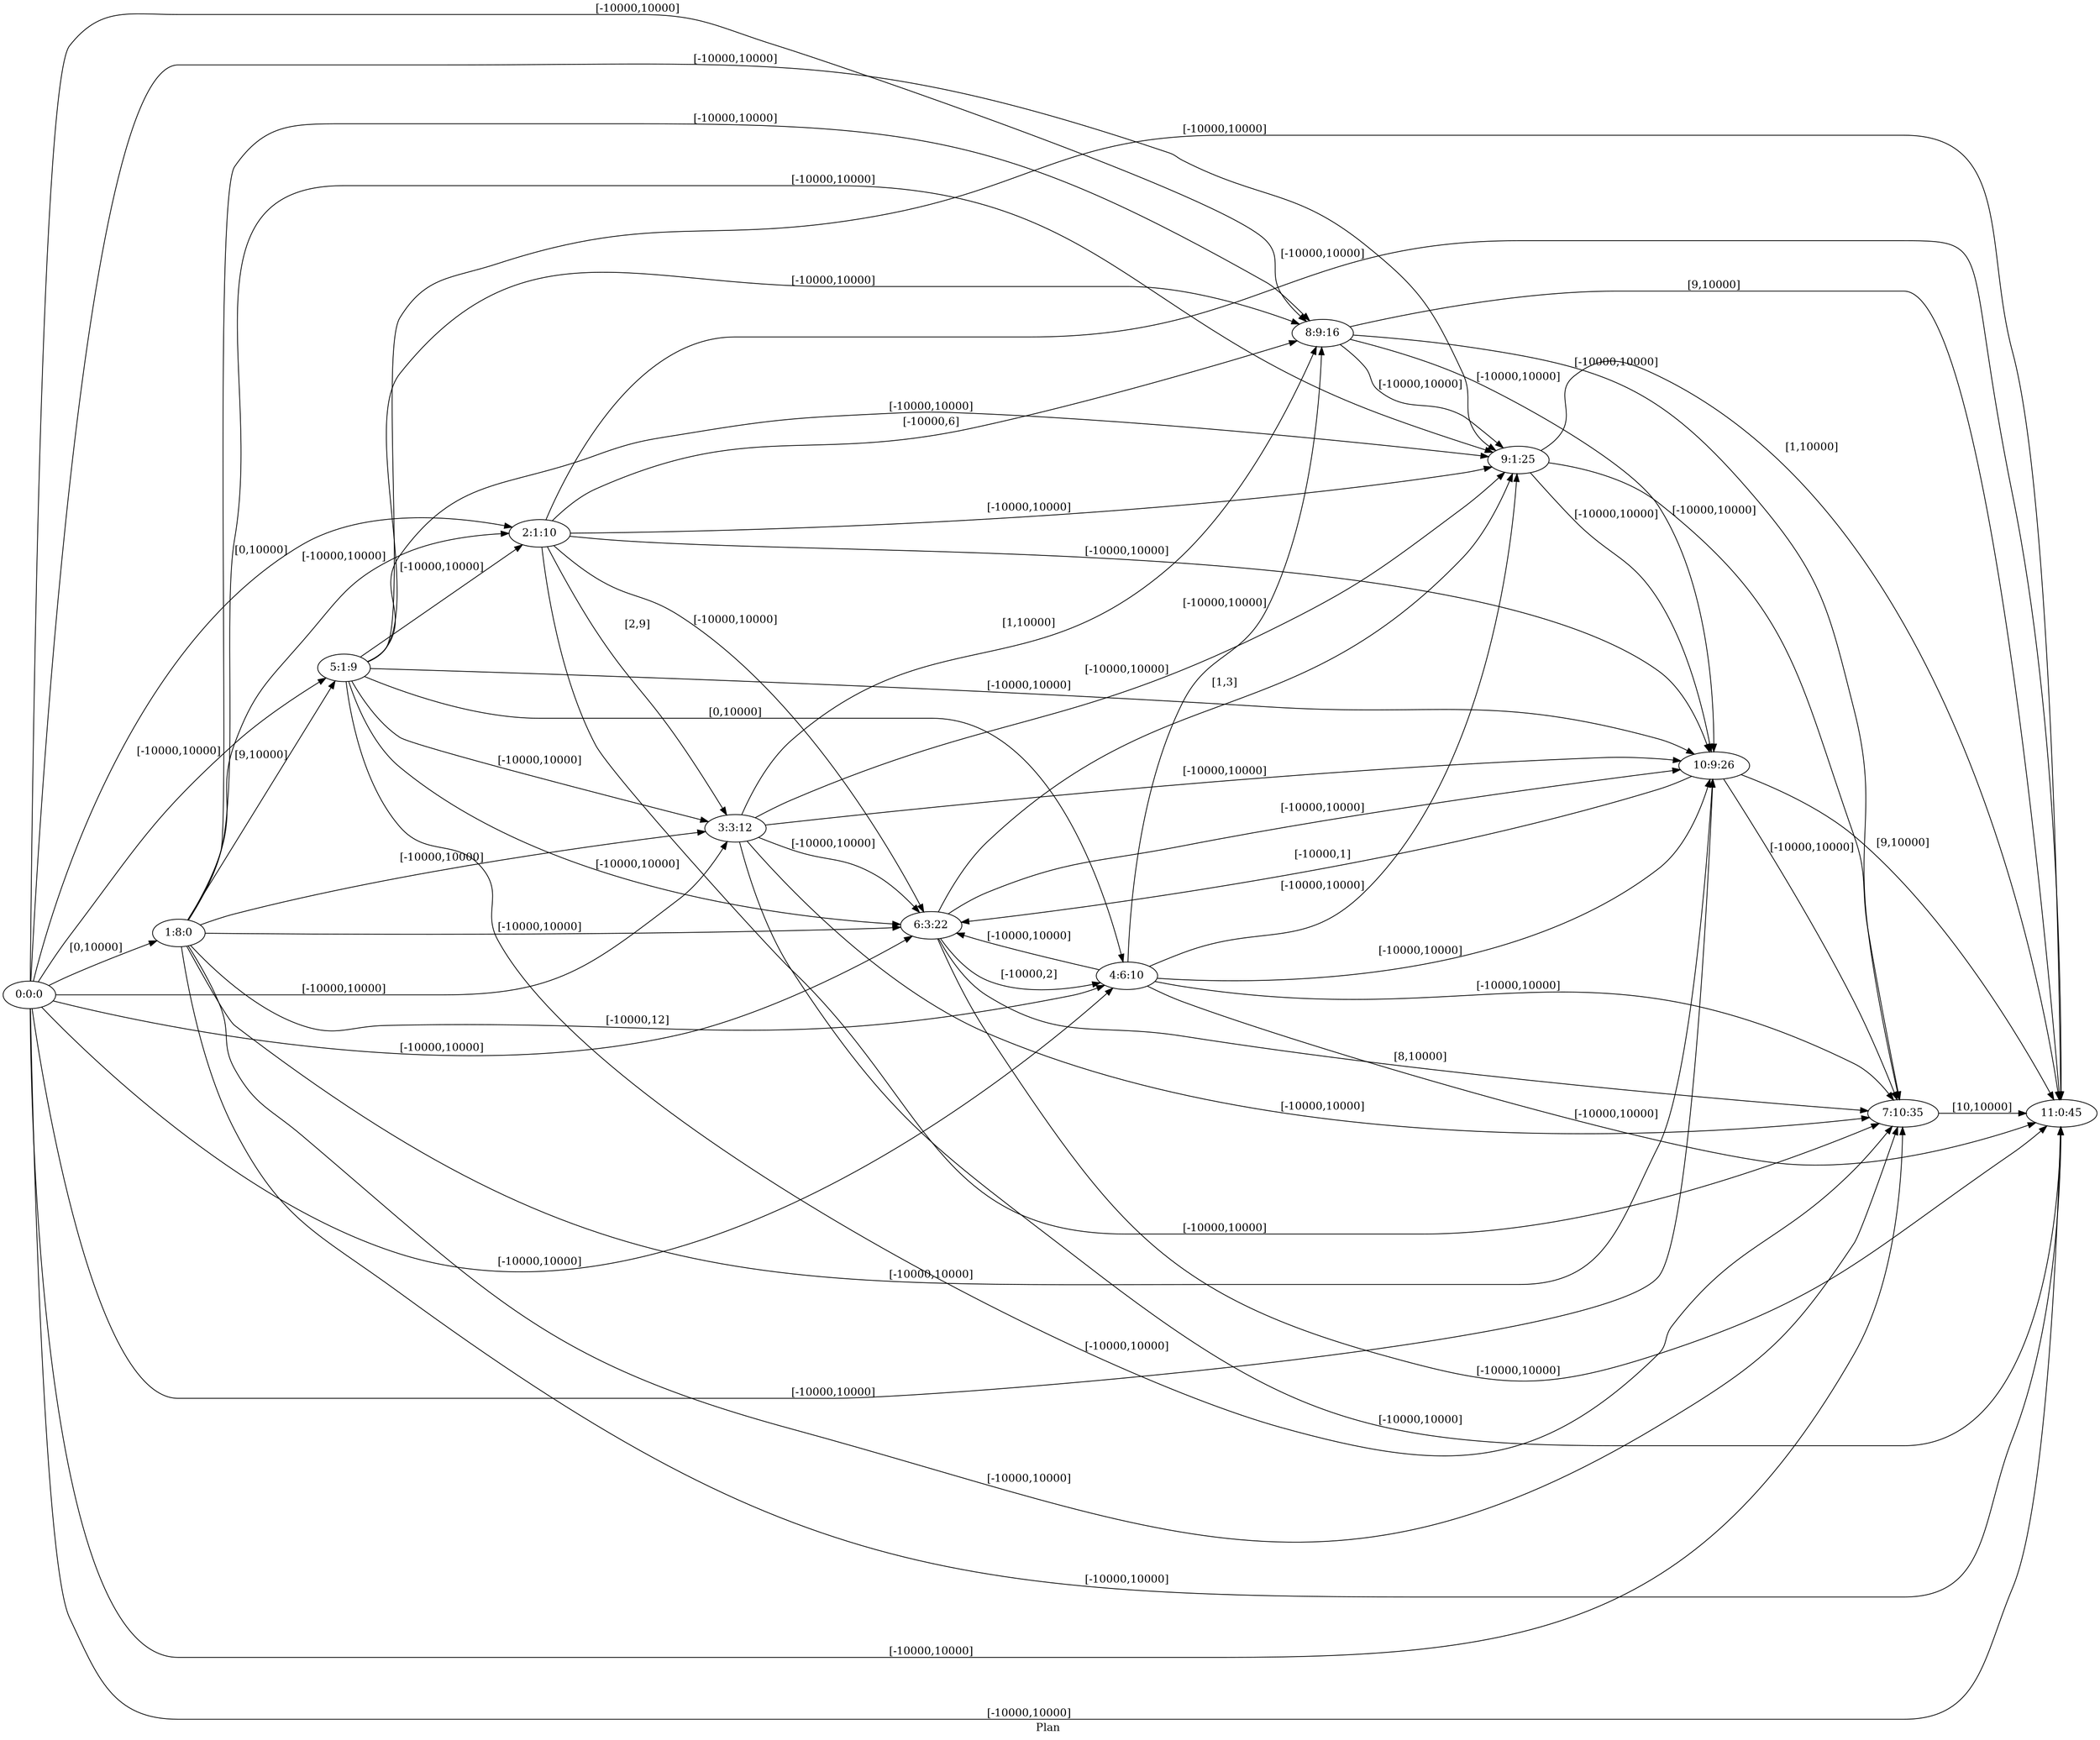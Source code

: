 digraph G {
 rankdir = LR;
 nodesep = .45; 
 size = 30;
label="Plan ";
 fldt = 0.5015;
"0:0:0"->"1:8:0"[ label = "[0,10000]"];
"0:0:0"->"2:1:10"[ label = "[0,10000]"];
"0:0:0"->"3:3:12"[ label = "[-10000,10000]"];
"0:0:0"->"4:6:10"[ label = "[-10000,10000]"];
"0:0:0"->"5:1:9"[ label = "[-10000,10000]"];
"0:0:0"->"6:3:22"[ label = "[-10000,10000]"];
"0:0:0"->"7:10:35"[ label = "[-10000,10000]"];
"0:0:0"->"8:9:16"[ label = "[-10000,10000]"];
"0:0:0"->"9:1:25"[ label = "[-10000,10000]"];
"0:0:0"->"10:9:26"[ label = "[-10000,10000]"];
"0:0:0"->"11:0:45"[ label = "[-10000,10000]"];
"1:8:0"->"2:1:10"[ label = "[-10000,10000]"];
"1:8:0"->"3:3:12"[ label = "[-10000,10000]"];
"1:8:0"->"4:6:10"[ label = "[-10000,12]"];
"1:8:0"->"5:1:9"[ label = "[9,10000]"];
"1:8:0"->"6:3:22"[ label = "[-10000,10000]"];
"1:8:0"->"7:10:35"[ label = "[-10000,10000]"];
"1:8:0"->"8:9:16"[ label = "[-10000,10000]"];
"1:8:0"->"9:1:25"[ label = "[-10000,10000]"];
"1:8:0"->"10:9:26"[ label = "[-10000,10000]"];
"1:8:0"->"11:0:45"[ label = "[-10000,10000]"];
"2:1:10"->"3:3:12"[ label = "[2,9]"];
"2:1:10"->"6:3:22"[ label = "[-10000,10000]"];
"2:1:10"->"7:10:35"[ label = "[-10000,10000]"];
"2:1:10"->"8:9:16"[ label = "[-10000,6]"];
"2:1:10"->"9:1:25"[ label = "[-10000,10000]"];
"2:1:10"->"10:9:26"[ label = "[-10000,10000]"];
"2:1:10"->"11:0:45"[ label = "[-10000,10000]"];
"3:3:12"->"6:3:22"[ label = "[-10000,10000]"];
"3:3:12"->"7:10:35"[ label = "[-10000,10000]"];
"3:3:12"->"8:9:16"[ label = "[1,10000]"];
"3:3:12"->"9:1:25"[ label = "[-10000,10000]"];
"3:3:12"->"10:9:26"[ label = "[-10000,10000]"];
"3:3:12"->"11:0:45"[ label = "[-10000,10000]"];
"4:6:10"->"6:3:22"[ label = "[-10000,10000]"];
"4:6:10"->"7:10:35"[ label = "[-10000,10000]"];
"4:6:10"->"8:9:16"[ label = "[-10000,10000]"];
"4:6:10"->"9:1:25"[ label = "[-10000,10000]"];
"4:6:10"->"10:9:26"[ label = "[-10000,10000]"];
"4:6:10"->"11:0:45"[ label = "[-10000,10000]"];
"5:1:9"->"2:1:10"[ label = "[-10000,10000]"];
"5:1:9"->"3:3:12"[ label = "[-10000,10000]"];
"5:1:9"->"4:6:10"[ label = "[0,10000]"];
"5:1:9"->"6:3:22"[ label = "[-10000,10000]"];
"5:1:9"->"7:10:35"[ label = "[-10000,10000]"];
"5:1:9"->"8:9:16"[ label = "[-10000,10000]"];
"5:1:9"->"9:1:25"[ label = "[-10000,10000]"];
"5:1:9"->"10:9:26"[ label = "[-10000,10000]"];
"5:1:9"->"11:0:45"[ label = "[-10000,10000]"];
"6:3:22"->"4:6:10"[ label = "[-10000,2]"];
"6:3:22"->"7:10:35"[ label = "[8,10000]"];
"6:3:22"->"9:1:25"[ label = "[1,3]"];
"6:3:22"->"10:9:26"[ label = "[-10000,10000]"];
"6:3:22"->"11:0:45"[ label = "[-10000,10000]"];
"7:10:35"->"11:0:45"[ label = "[10,10000]"];
"8:9:16"->"7:10:35"[ label = "[-10000,10000]"];
"8:9:16"->"9:1:25"[ label = "[-10000,10000]"];
"8:9:16"->"10:9:26"[ label = "[-10000,10000]"];
"8:9:16"->"11:0:45"[ label = "[9,10000]"];
"9:1:25"->"7:10:35"[ label = "[-10000,10000]"];
"9:1:25"->"10:9:26"[ label = "[-10000,10000]"];
"9:1:25"->"11:0:45"[ label = "[1,10000]"];
"10:9:26"->"6:3:22"[ label = "[-10000,1]"];
"10:9:26"->"7:10:35"[ label = "[-10000,10000]"];
"10:9:26"->"11:0:45"[ label = "[9,10000]"];
}
